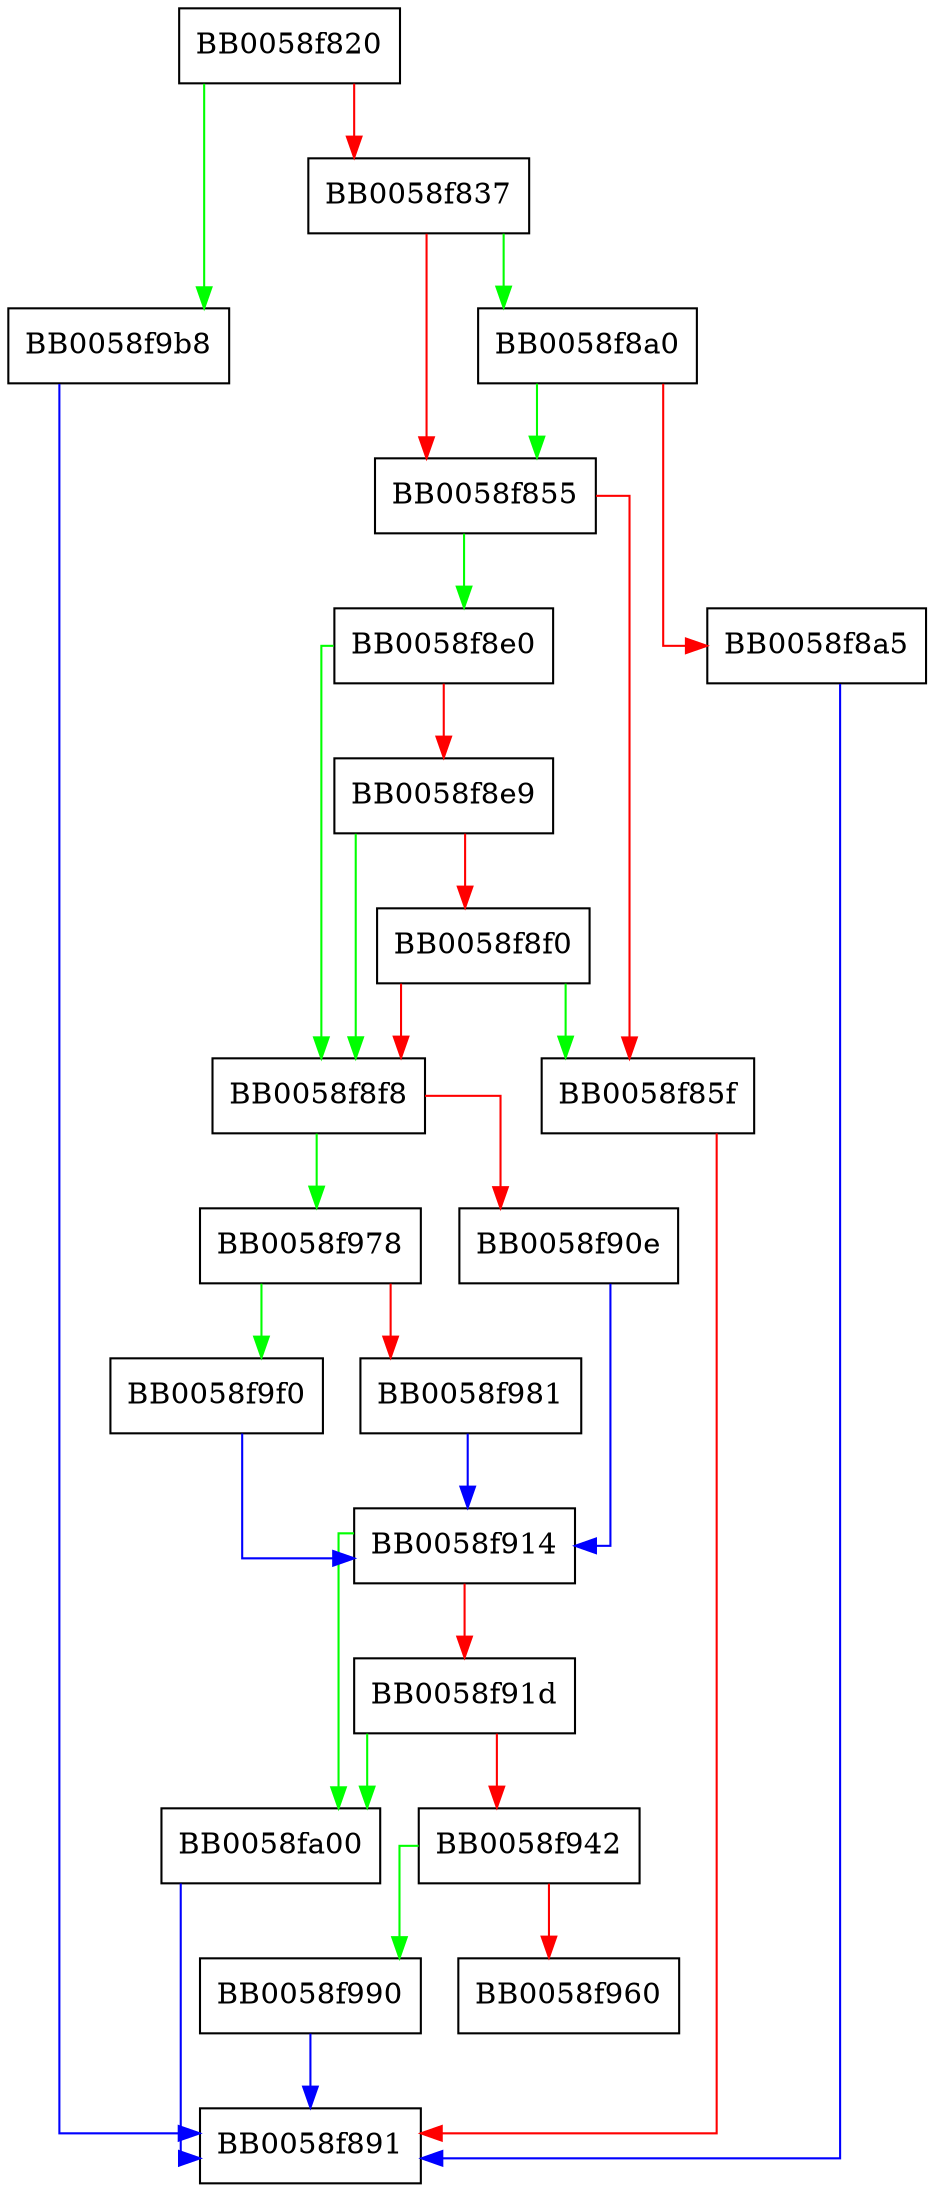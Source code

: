 digraph EC_POINT_point2buf {
  node [shape="box"];
  graph [splines=ortho];
  BB0058f820 -> BB0058f9b8 [color="green"];
  BB0058f820 -> BB0058f837 [color="red"];
  BB0058f837 -> BB0058f8a0 [color="green"];
  BB0058f837 -> BB0058f855 [color="red"];
  BB0058f855 -> BB0058f8e0 [color="green"];
  BB0058f855 -> BB0058f85f [color="red"];
  BB0058f85f -> BB0058f891 [color="red"];
  BB0058f8a0 -> BB0058f855 [color="green"];
  BB0058f8a0 -> BB0058f8a5 [color="red"];
  BB0058f8a5 -> BB0058f891 [color="blue"];
  BB0058f8e0 -> BB0058f8f8 [color="green"];
  BB0058f8e0 -> BB0058f8e9 [color="red"];
  BB0058f8e9 -> BB0058f8f8 [color="green"];
  BB0058f8e9 -> BB0058f8f0 [color="red"];
  BB0058f8f0 -> BB0058f85f [color="green"];
  BB0058f8f0 -> BB0058f8f8 [color="red"];
  BB0058f8f8 -> BB0058f978 [color="green"];
  BB0058f8f8 -> BB0058f90e [color="red"];
  BB0058f90e -> BB0058f914 [color="blue"];
  BB0058f914 -> BB0058fa00 [color="green"];
  BB0058f914 -> BB0058f91d [color="red"];
  BB0058f91d -> BB0058fa00 [color="green"];
  BB0058f91d -> BB0058f942 [color="red"];
  BB0058f942 -> BB0058f990 [color="green"];
  BB0058f942 -> BB0058f960 [color="red"];
  BB0058f978 -> BB0058f9f0 [color="green"];
  BB0058f978 -> BB0058f981 [color="red"];
  BB0058f981 -> BB0058f914 [color="blue"];
  BB0058f990 -> BB0058f891 [color="blue"];
  BB0058f9b8 -> BB0058f891 [color="blue"];
  BB0058f9f0 -> BB0058f914 [color="blue"];
  BB0058fa00 -> BB0058f891 [color="blue"];
}